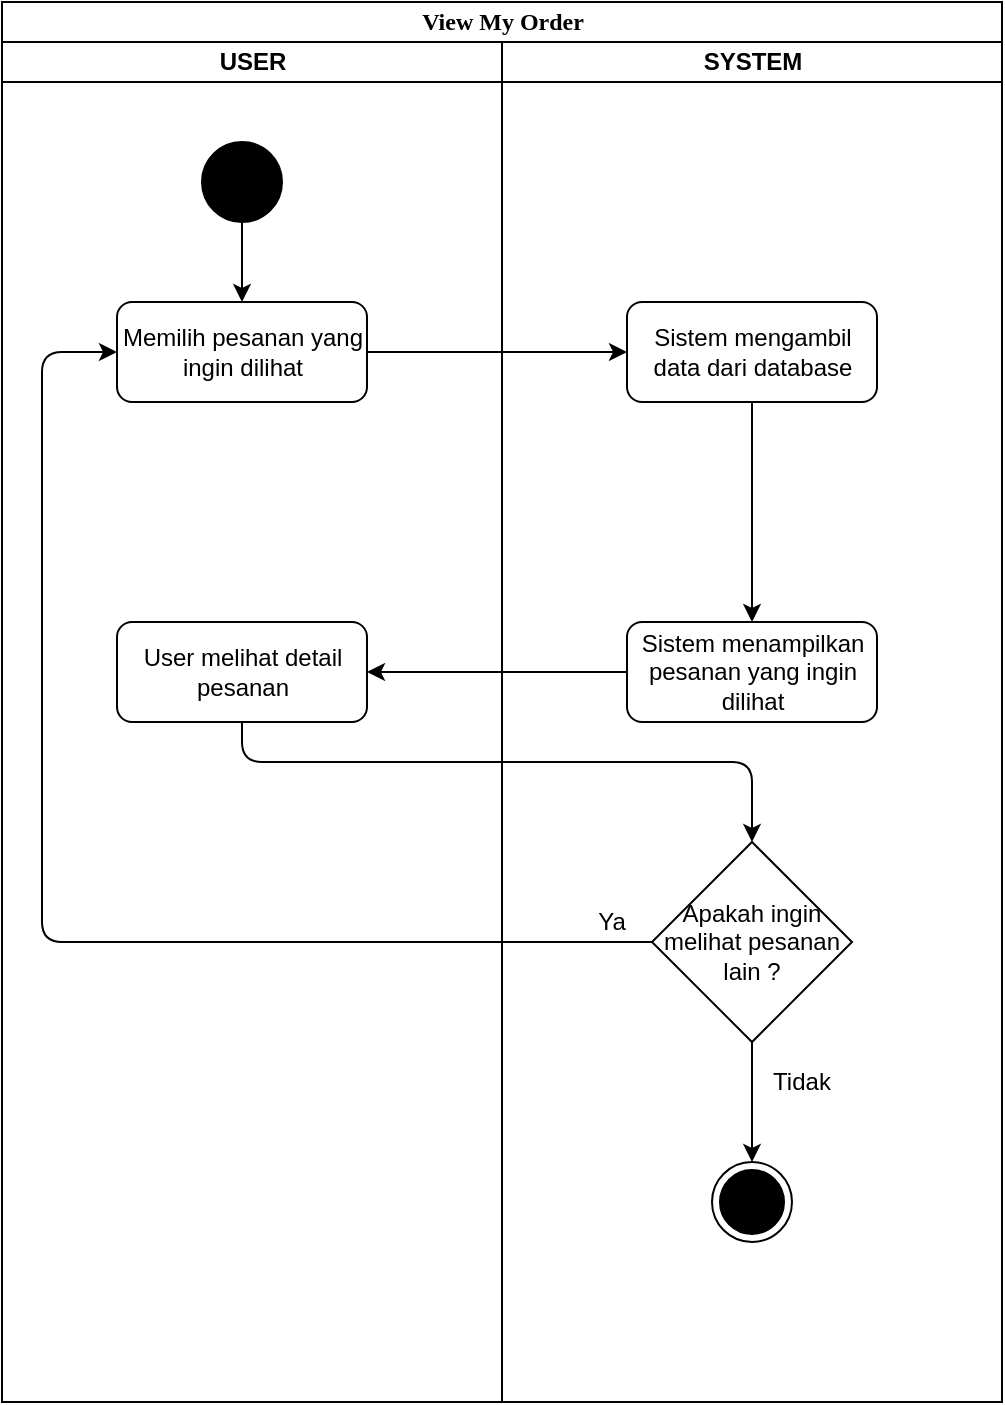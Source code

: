 <mxfile version="14.6.1" type="device"><diagram name="Page-1" id="0783ab3e-0a74-02c8-0abd-f7b4e66b4bec"><mxGraphModel dx="1038" dy="548" grid="1" gridSize="10" guides="1" tooltips="1" connect="1" arrows="1" fold="1" page="1" pageScale="1" pageWidth="850" pageHeight="1100" background="#ffffff" math="0" shadow="0"><root><mxCell id="0"/><mxCell id="1" parent="0"/><mxCell id="1c1d494c118603dd-1" value="View My Order" style="swimlane;html=1;childLayout=stackLayout;startSize=20;rounded=0;shadow=0;comic=0;labelBackgroundColor=none;strokeWidth=1;fontFamily=Verdana;fontSize=12;align=center;" parent="1" vertex="1"><mxGeometry x="40" y="20" width="500" height="700" as="geometry"/></mxCell><mxCell id="1c1d494c118603dd-2" value="USER" style="swimlane;html=1;startSize=20;" parent="1c1d494c118603dd-1" vertex="1"><mxGeometry y="20" width="250" height="680" as="geometry"/></mxCell><mxCell id="2uVlss9wwmcs_ljHVwWb-2" value="" style="ellipse;whiteSpace=wrap;html=1;aspect=fixed;fillColor=#000000;" vertex="1" parent="1c1d494c118603dd-2"><mxGeometry x="100" y="50" width="40" height="40" as="geometry"/></mxCell><mxCell id="2uVlss9wwmcs_ljHVwWb-3" value="Memilih pesanan yang ingin dilihat" style="rounded=1;whiteSpace=wrap;html=1;fillColor=#FFFFFF;" vertex="1" parent="1c1d494c118603dd-2"><mxGeometry x="57.5" y="130" width="125" height="50" as="geometry"/></mxCell><mxCell id="2uVlss9wwmcs_ljHVwWb-6" value="User melihat detail pesanan" style="rounded=1;whiteSpace=wrap;html=1;fillColor=#FFFFFF;" vertex="1" parent="1c1d494c118603dd-2"><mxGeometry x="57.5" y="290" width="125" height="50" as="geometry"/></mxCell><mxCell id="2uVlss9wwmcs_ljHVwWb-9" value="" style="endArrow=classic;html=1;exitX=0.5;exitY=1;exitDx=0;exitDy=0;entryX=0.5;entryY=0;entryDx=0;entryDy=0;" edge="1" parent="1c1d494c118603dd-2" source="2uVlss9wwmcs_ljHVwWb-2" target="2uVlss9wwmcs_ljHVwWb-3"><mxGeometry width="50" height="50" relative="1" as="geometry"><mxPoint x="360" y="330" as="sourcePoint"/><mxPoint x="410" y="280" as="targetPoint"/></mxGeometry></mxCell><mxCell id="1c1d494c118603dd-3" value="SYSTEM" style="swimlane;html=1;startSize=20;" parent="1c1d494c118603dd-1" vertex="1"><mxGeometry x="250" y="20" width="250" height="680" as="geometry"/></mxCell><mxCell id="2uVlss9wwmcs_ljHVwWb-4" value="Sistem menampilkan&lt;br&gt;pesanan yang ingin dilihat" style="rounded=1;whiteSpace=wrap;html=1;fillColor=#FFFFFF;" vertex="1" parent="1c1d494c118603dd-3"><mxGeometry x="62.5" y="290" width="125" height="50" as="geometry"/></mxCell><mxCell id="2uVlss9wwmcs_ljHVwWb-5" value="Sistem mengambil data dari database" style="rounded=1;whiteSpace=wrap;html=1;fillColor=#FFFFFF;" vertex="1" parent="1c1d494c118603dd-3"><mxGeometry x="62.5" y="130" width="125" height="50" as="geometry"/></mxCell><mxCell id="2uVlss9wwmcs_ljHVwWb-7" value="Apakah ingin melihat pesanan lain ?" style="rhombus;whiteSpace=wrap;html=1;fillColor=#FFFFFF;" vertex="1" parent="1c1d494c118603dd-3"><mxGeometry x="75" y="400" width="100" height="100" as="geometry"/></mxCell><mxCell id="2uVlss9wwmcs_ljHVwWb-8" value="" style="ellipse;html=1;shape=endState;fillColor=#000000;" vertex="1" parent="1c1d494c118603dd-3"><mxGeometry x="105" y="560" width="40" height="40" as="geometry"/></mxCell><mxCell id="2uVlss9wwmcs_ljHVwWb-11" value="" style="endArrow=classic;html=1;exitX=0.5;exitY=1;exitDx=0;exitDy=0;entryX=0.5;entryY=0;entryDx=0;entryDy=0;" edge="1" parent="1c1d494c118603dd-3" source="2uVlss9wwmcs_ljHVwWb-5" target="2uVlss9wwmcs_ljHVwWb-4"><mxGeometry width="50" height="50" relative="1" as="geometry"><mxPoint x="-100" y="280" as="sourcePoint"/><mxPoint x="-50" y="230" as="targetPoint"/></mxGeometry></mxCell><mxCell id="2uVlss9wwmcs_ljHVwWb-17" value="Ya" style="text;html=1;strokeColor=none;fillColor=none;align=center;verticalAlign=middle;whiteSpace=wrap;rounded=0;" vertex="1" parent="1c1d494c118603dd-3"><mxGeometry x="35" y="430" width="40" height="20" as="geometry"/></mxCell><mxCell id="2uVlss9wwmcs_ljHVwWb-18" value="Tidak" style="text;html=1;strokeColor=none;fillColor=none;align=center;verticalAlign=middle;whiteSpace=wrap;rounded=0;" vertex="1" parent="1c1d494c118603dd-3"><mxGeometry x="130" y="510" width="40" height="20" as="geometry"/></mxCell><mxCell id="2uVlss9wwmcs_ljHVwWb-10" value="" style="endArrow=classic;html=1;exitX=1;exitY=0.5;exitDx=0;exitDy=0;entryX=0;entryY=0.5;entryDx=0;entryDy=0;" edge="1" parent="1c1d494c118603dd-1" source="2uVlss9wwmcs_ljHVwWb-3" target="2uVlss9wwmcs_ljHVwWb-5"><mxGeometry width="50" height="50" relative="1" as="geometry"><mxPoint x="110" y="280" as="sourcePoint"/><mxPoint x="160" y="230" as="targetPoint"/></mxGeometry></mxCell><mxCell id="2uVlss9wwmcs_ljHVwWb-12" value="" style="endArrow=classic;html=1;exitX=0;exitY=0.5;exitDx=0;exitDy=0;entryX=1;entryY=0.5;entryDx=0;entryDy=0;" edge="1" parent="1c1d494c118603dd-1" source="2uVlss9wwmcs_ljHVwWb-4" target="2uVlss9wwmcs_ljHVwWb-6"><mxGeometry width="50" height="50" relative="1" as="geometry"><mxPoint x="140" y="300" as="sourcePoint"/><mxPoint x="190" y="250" as="targetPoint"/></mxGeometry></mxCell><mxCell id="2uVlss9wwmcs_ljHVwWb-13" value="" style="endArrow=classic;html=1;exitX=0.5;exitY=1;exitDx=0;exitDy=0;entryX=0.5;entryY=0;entryDx=0;entryDy=0;" edge="1" parent="1c1d494c118603dd-1" source="2uVlss9wwmcs_ljHVwWb-6" target="2uVlss9wwmcs_ljHVwWb-7"><mxGeometry width="50" height="50" relative="1" as="geometry"><mxPoint x="110" y="440" as="sourcePoint"/><mxPoint x="160" y="390" as="targetPoint"/><Array as="points"><mxPoint x="120" y="380"/><mxPoint x="375" y="380"/></Array></mxGeometry></mxCell><mxCell id="2uVlss9wwmcs_ljHVwWb-14" value="" style="endArrow=classic;html=1;exitX=0;exitY=0.5;exitDx=0;exitDy=0;entryX=0;entryY=0.5;entryDx=0;entryDy=0;" edge="1" parent="1c1d494c118603dd-1" source="2uVlss9wwmcs_ljHVwWb-7" target="2uVlss9wwmcs_ljHVwWb-3"><mxGeometry width="50" height="50" relative="1" as="geometry"><mxPoint x="360" y="350" as="sourcePoint"/><mxPoint x="410" y="300" as="targetPoint"/><Array as="points"><mxPoint x="20" y="470"/><mxPoint x="20" y="175"/></Array></mxGeometry></mxCell><mxCell id="2uVlss9wwmcs_ljHVwWb-15" value="" style="endArrow=classic;html=1;exitX=0.5;exitY=1;exitDx=0;exitDy=0;" edge="1" parent="1" source="2uVlss9wwmcs_ljHVwWb-7"><mxGeometry width="50" height="50" relative="1" as="geometry"><mxPoint x="400" y="570" as="sourcePoint"/><mxPoint x="415" y="600" as="targetPoint"/></mxGeometry></mxCell></root></mxGraphModel></diagram></mxfile>